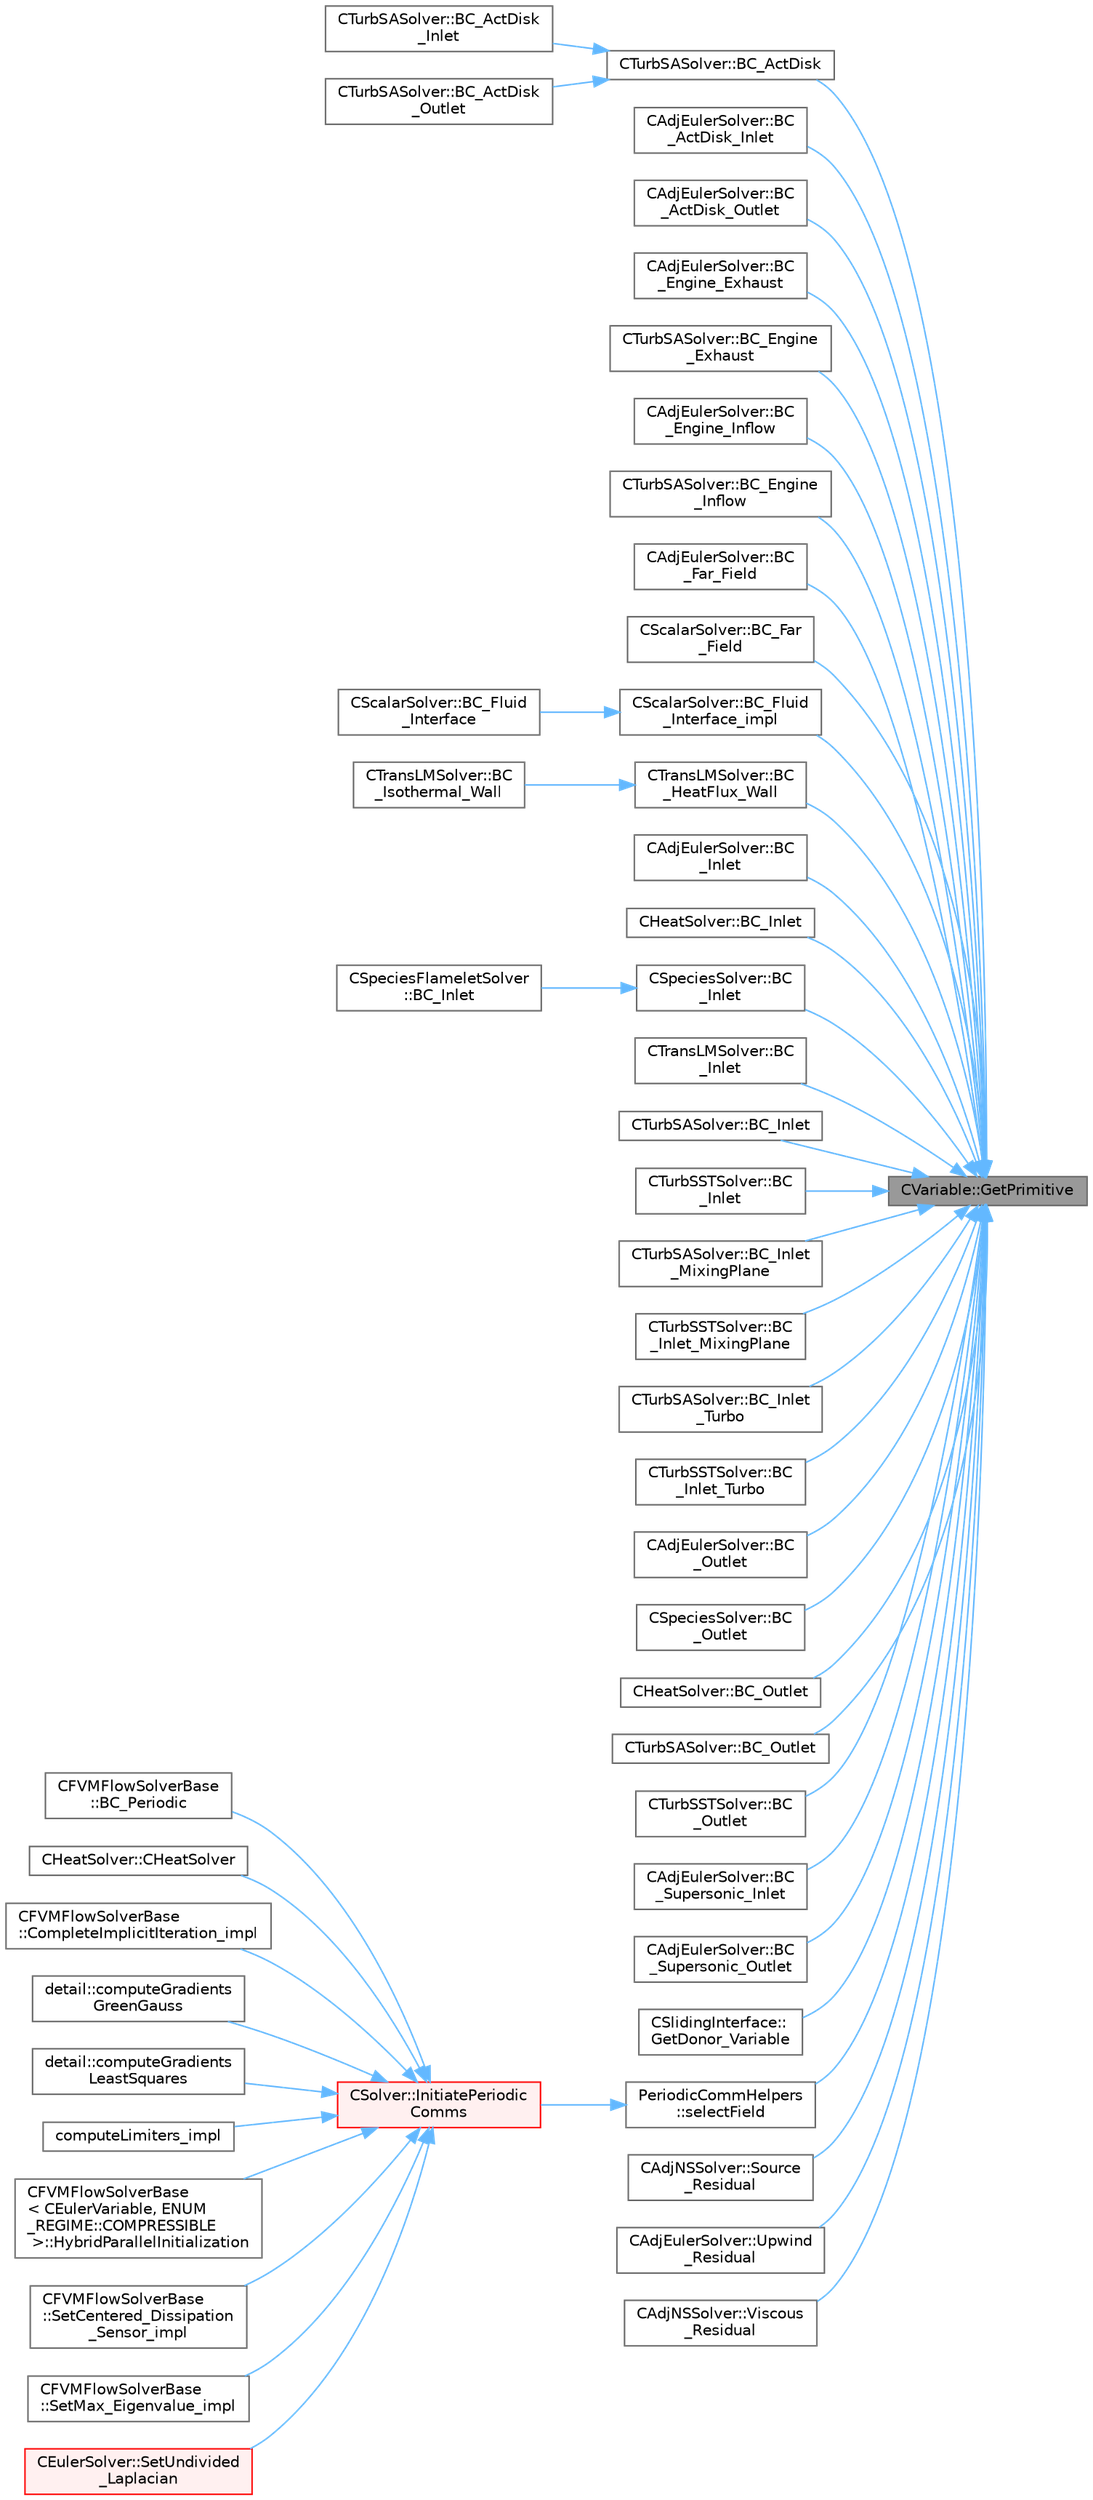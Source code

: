 digraph "CVariable::GetPrimitive"
{
 // LATEX_PDF_SIZE
  bgcolor="transparent";
  edge [fontname=Helvetica,fontsize=10,labelfontname=Helvetica,labelfontsize=10];
  node [fontname=Helvetica,fontsize=10,shape=box,height=0.2,width=0.4];
  rankdir="RL";
  Node1 [id="Node000001",label="CVariable::GetPrimitive",height=0.2,width=0.4,color="gray40", fillcolor="grey60", style="filled", fontcolor="black",tooltip="Get the primitive variables for all points."];
  Node1 -> Node2 [id="edge1_Node000001_Node000002",dir="back",color="steelblue1",style="solid",tooltip=" "];
  Node2 [id="Node000002",label="CTurbSASolver::BC_ActDisk",height=0.2,width=0.4,color="grey40", fillcolor="white", style="filled",URL="$classCTurbSASolver.html#a66e84b3d8a0891d1222b6f1ed870733f",tooltip="Impose an actuator disk inlet boundary condition."];
  Node2 -> Node3 [id="edge2_Node000002_Node000003",dir="back",color="steelblue1",style="solid",tooltip=" "];
  Node3 [id="Node000003",label="CTurbSASolver::BC_ActDisk\l_Inlet",height=0.2,width=0.4,color="grey40", fillcolor="white", style="filled",URL="$classCTurbSASolver.html#a12d9bc56fae59b3a01e704213f7bbb47",tooltip="Impose an actuator disk inlet boundary condition."];
  Node2 -> Node4 [id="edge3_Node000002_Node000004",dir="back",color="steelblue1",style="solid",tooltip=" "];
  Node4 [id="Node000004",label="CTurbSASolver::BC_ActDisk\l_Outlet",height=0.2,width=0.4,color="grey40", fillcolor="white", style="filled",URL="$classCTurbSASolver.html#a3e945b3079f74cb75291507298bad1ad",tooltip="Impose an actuator disk outlet boundary condition."];
  Node1 -> Node5 [id="edge4_Node000001_Node000005",dir="back",color="steelblue1",style="solid",tooltip=" "];
  Node5 [id="Node000005",label="CAdjEulerSolver::BC\l_ActDisk_Inlet",height=0.2,width=0.4,color="grey40", fillcolor="white", style="filled",URL="$classCAdjEulerSolver.html#a67518d5cacd92978c0abacd480143b90",tooltip="Impose an actuator disk inlet boundary condition."];
  Node1 -> Node6 [id="edge5_Node000001_Node000006",dir="back",color="steelblue1",style="solid",tooltip=" "];
  Node6 [id="Node000006",label="CAdjEulerSolver::BC\l_ActDisk_Outlet",height=0.2,width=0.4,color="grey40", fillcolor="white", style="filled",URL="$classCAdjEulerSolver.html#aa60ca4eb0d68293819c21c9d8f9a0fcc",tooltip="Impose an actuator disk outlet boundary condition."];
  Node1 -> Node7 [id="edge6_Node000001_Node000007",dir="back",color="steelblue1",style="solid",tooltip=" "];
  Node7 [id="Node000007",label="CAdjEulerSolver::BC\l_Engine_Exhaust",height=0.2,width=0.4,color="grey40", fillcolor="white", style="filled",URL="$classCAdjEulerSolver.html#a460a66ee6af3bc4070ceebfafbfe5d27",tooltip="Impose the engine exhaust boundary condition."];
  Node1 -> Node8 [id="edge7_Node000001_Node000008",dir="back",color="steelblue1",style="solid",tooltip=" "];
  Node8 [id="Node000008",label="CTurbSASolver::BC_Engine\l_Exhaust",height=0.2,width=0.4,color="grey40", fillcolor="white", style="filled",URL="$classCTurbSASolver.html#a65653a4cddb1a2dd9cdb6e88e3cde711",tooltip="Impose the engine exhaust boundary condition."];
  Node1 -> Node9 [id="edge8_Node000001_Node000009",dir="back",color="steelblue1",style="solid",tooltip=" "];
  Node9 [id="Node000009",label="CAdjEulerSolver::BC\l_Engine_Inflow",height=0.2,width=0.4,color="grey40", fillcolor="white", style="filled",URL="$classCAdjEulerSolver.html#a0fdcf2e46487f71abadd4da1eaf80353",tooltip="Impose the engine inflow adjoint boundary condition."];
  Node1 -> Node10 [id="edge9_Node000001_Node000010",dir="back",color="steelblue1",style="solid",tooltip=" "];
  Node10 [id="Node000010",label="CTurbSASolver::BC_Engine\l_Inflow",height=0.2,width=0.4,color="grey40", fillcolor="white", style="filled",URL="$classCTurbSASolver.html#a50f476d77849977be97da5c07f28e4ce",tooltip="Impose the engine inflow boundary condition."];
  Node1 -> Node11 [id="edge10_Node000001_Node000011",dir="back",color="steelblue1",style="solid",tooltip=" "];
  Node11 [id="Node000011",label="CAdjEulerSolver::BC\l_Far_Field",height=0.2,width=0.4,color="grey40", fillcolor="white", style="filled",URL="$classCAdjEulerSolver.html#ad145d66ed2938ef1b6a187d3133ee101",tooltip="Impose the boundary condition to the far field using characteristics."];
  Node1 -> Node12 [id="edge11_Node000001_Node000012",dir="back",color="steelblue1",style="solid",tooltip=" "];
  Node12 [id="Node000012",label="CScalarSolver::BC_Far\l_Field",height=0.2,width=0.4,color="grey40", fillcolor="white", style="filled",URL="$classCScalarSolver.html#abb80fb42d9d6a87c8f9445354ce0c113",tooltip="Impose the Far Field boundary condition."];
  Node1 -> Node13 [id="edge12_Node000001_Node000013",dir="back",color="steelblue1",style="solid",tooltip=" "];
  Node13 [id="Node000013",label="CScalarSolver::BC_Fluid\l_Interface_impl",height=0.2,width=0.4,color="grey40", fillcolor="white", style="filled",URL="$classCScalarSolver.html#a72b57a00685a9745cd20e1ee5294c31d",tooltip="Generic implementation of the fluid interface boundary condition for scalar solvers."];
  Node13 -> Node14 [id="edge13_Node000013_Node000014",dir="back",color="steelblue1",style="solid",tooltip=" "];
  Node14 [id="Node000014",label="CScalarSolver::BC_Fluid\l_Interface",height=0.2,width=0.4,color="grey40", fillcolor="white", style="filled",URL="$classCScalarSolver.html#abe7852011de7a0d20b0b330729e0de50",tooltip="Impose the fluid interface boundary condition using transfer data."];
  Node1 -> Node15 [id="edge14_Node000001_Node000015",dir="back",color="steelblue1",style="solid",tooltip=" "];
  Node15 [id="Node000015",label="CTransLMSolver::BC\l_HeatFlux_Wall",height=0.2,width=0.4,color="grey40", fillcolor="white", style="filled",URL="$classCTransLMSolver.html#ab8e961142ba62fee8984fdbbf5a77511",tooltip="Impose the Langtry Menter transition wall boundary condition."];
  Node15 -> Node16 [id="edge15_Node000015_Node000016",dir="back",color="steelblue1",style="solid",tooltip=" "];
  Node16 [id="Node000016",label="CTransLMSolver::BC\l_Isothermal_Wall",height=0.2,width=0.4,color="grey40", fillcolor="white", style="filled",URL="$classCTransLMSolver.html#ad31cfcf5d086742d59567c9e7328d6eb",tooltip="Impose the Navier-Stokes wall boundary condition."];
  Node1 -> Node17 [id="edge16_Node000001_Node000017",dir="back",color="steelblue1",style="solid",tooltip=" "];
  Node17 [id="Node000017",label="CAdjEulerSolver::BC\l_Inlet",height=0.2,width=0.4,color="grey40", fillcolor="white", style="filled",URL="$classCAdjEulerSolver.html#ae32700e955c44bc12de7a818d8e412bf",tooltip="Impose the inlet boundary condition."];
  Node1 -> Node18 [id="edge17_Node000001_Node000018",dir="back",color="steelblue1",style="solid",tooltip=" "];
  Node18 [id="Node000018",label="CHeatSolver::BC_Inlet",height=0.2,width=0.4,color="grey40", fillcolor="white", style="filled",URL="$classCHeatSolver.html#a425001a48ff8e440183ac9d74ed5e15c",tooltip="Impose the inlet boundary condition."];
  Node1 -> Node19 [id="edge18_Node000001_Node000019",dir="back",color="steelblue1",style="solid",tooltip=" "];
  Node19 [id="Node000019",label="CSpeciesSolver::BC\l_Inlet",height=0.2,width=0.4,color="grey40", fillcolor="white", style="filled",URL="$classCSpeciesSolver.html#aca27a19a7953503e2ff2ec8e06c838ee",tooltip="Impose the inlet boundary condition."];
  Node19 -> Node20 [id="edge19_Node000019_Node000020",dir="back",color="steelblue1",style="solid",tooltip=" "];
  Node20 [id="Node000020",label="CSpeciesFlameletSolver\l::BC_Inlet",height=0.2,width=0.4,color="grey40", fillcolor="white", style="filled",URL="$classCSpeciesFlameletSolver.html#a5224ee97bd1664cd1768bdc1d9fd375c",tooltip="Impose the inlet boundary condition."];
  Node1 -> Node21 [id="edge20_Node000001_Node000021",dir="back",color="steelblue1",style="solid",tooltip=" "];
  Node21 [id="Node000021",label="CTransLMSolver::BC\l_Inlet",height=0.2,width=0.4,color="grey40", fillcolor="white", style="filled",URL="$classCTransLMSolver.html#aa9520c6f182baccdf24607b7c4549679",tooltip="Impose the inlet boundary condition."];
  Node1 -> Node22 [id="edge21_Node000001_Node000022",dir="back",color="steelblue1",style="solid",tooltip=" "];
  Node22 [id="Node000022",label="CTurbSASolver::BC_Inlet",height=0.2,width=0.4,color="grey40", fillcolor="white", style="filled",URL="$classCTurbSASolver.html#ab630c3c3f90b092d0b79fe9d91165c33",tooltip="Impose the inlet boundary condition."];
  Node1 -> Node23 [id="edge22_Node000001_Node000023",dir="back",color="steelblue1",style="solid",tooltip=" "];
  Node23 [id="Node000023",label="CTurbSSTSolver::BC\l_Inlet",height=0.2,width=0.4,color="grey40", fillcolor="white", style="filled",URL="$classCTurbSSTSolver.html#ad82e31e58c6d95db62377666c3554d3d",tooltip="Impose the inlet boundary condition."];
  Node1 -> Node24 [id="edge23_Node000001_Node000024",dir="back",color="steelblue1",style="solid",tooltip=" "];
  Node24 [id="Node000024",label="CTurbSASolver::BC_Inlet\l_MixingPlane",height=0.2,width=0.4,color="grey40", fillcolor="white", style="filled",URL="$classCTurbSASolver.html#a01e392cd5dd660196e86d7dec01d1acd",tooltip="Impose the inlet boundary condition."];
  Node1 -> Node25 [id="edge24_Node000001_Node000025",dir="back",color="steelblue1",style="solid",tooltip=" "];
  Node25 [id="Node000025",label="CTurbSSTSolver::BC\l_Inlet_MixingPlane",height=0.2,width=0.4,color="grey40", fillcolor="white", style="filled",URL="$classCTurbSSTSolver.html#a9d4b339f4ee99d06b604bf17a24e8fe8",tooltip="Impose the inlet boundary condition."];
  Node1 -> Node26 [id="edge25_Node000001_Node000026",dir="back",color="steelblue1",style="solid",tooltip=" "];
  Node26 [id="Node000026",label="CTurbSASolver::BC_Inlet\l_Turbo",height=0.2,width=0.4,color="grey40", fillcolor="white", style="filled",URL="$classCTurbSASolver.html#a9cdd12aa912c00c12dbb80cc21c7977a",tooltip="Impose the inlet boundary condition."];
  Node1 -> Node27 [id="edge26_Node000001_Node000027",dir="back",color="steelblue1",style="solid",tooltip=" "];
  Node27 [id="Node000027",label="CTurbSSTSolver::BC\l_Inlet_Turbo",height=0.2,width=0.4,color="grey40", fillcolor="white", style="filled",URL="$classCTurbSSTSolver.html#a054ade13cc21d3d718c8fa2f2d514112",tooltip="Impose the inlet boundary condition."];
  Node1 -> Node28 [id="edge27_Node000001_Node000028",dir="back",color="steelblue1",style="solid",tooltip=" "];
  Node28 [id="Node000028",label="CAdjEulerSolver::BC\l_Outlet",height=0.2,width=0.4,color="grey40", fillcolor="white", style="filled",URL="$classCAdjEulerSolver.html#a606732a2540893587de80506c5d0ac70",tooltip="Impose the outlet boundary condition."];
  Node1 -> Node29 [id="edge28_Node000001_Node000029",dir="back",color="steelblue1",style="solid",tooltip=" "];
  Node29 [id="Node000029",label="CSpeciesSolver::BC\l_Outlet",height=0.2,width=0.4,color="grey40", fillcolor="white", style="filled",URL="$classCSpeciesSolver.html#a548512ab2846aa9efea881ad958db6c0",tooltip="Impose the outlet boundary condition."];
  Node1 -> Node30 [id="edge29_Node000001_Node000030",dir="back",color="steelblue1",style="solid",tooltip=" "];
  Node30 [id="Node000030",label="CHeatSolver::BC_Outlet",height=0.2,width=0.4,color="grey40", fillcolor="white", style="filled",URL="$classCHeatSolver.html#abc1e47b78958eee285963f0d9a972595",tooltip="Impose the outlet boundary condition."];
  Node1 -> Node31 [id="edge30_Node000001_Node000031",dir="back",color="steelblue1",style="solid",tooltip=" "];
  Node31 [id="Node000031",label="CTurbSASolver::BC_Outlet",height=0.2,width=0.4,color="grey40", fillcolor="white", style="filled",URL="$classCTurbSASolver.html#a185abcbd50986de9d082280228f343de",tooltip="Impose the outlet boundary condition."];
  Node1 -> Node32 [id="edge31_Node000001_Node000032",dir="back",color="steelblue1",style="solid",tooltip=" "];
  Node32 [id="Node000032",label="CTurbSSTSolver::BC\l_Outlet",height=0.2,width=0.4,color="grey40", fillcolor="white", style="filled",URL="$classCTurbSSTSolver.html#a54cdb1d97d7a039ace8ddc82abacb923",tooltip="Impose the outlet boundary condition."];
  Node1 -> Node33 [id="edge32_Node000001_Node000033",dir="back",color="steelblue1",style="solid",tooltip=" "];
  Node33 [id="Node000033",label="CAdjEulerSolver::BC\l_Supersonic_Inlet",height=0.2,width=0.4,color="grey40", fillcolor="white", style="filled",URL="$classCAdjEulerSolver.html#a387bb98473abfa504de673a89f39cd70",tooltip="Impose the supersonic inlet boundary condition."];
  Node1 -> Node34 [id="edge33_Node000001_Node000034",dir="back",color="steelblue1",style="solid",tooltip=" "];
  Node34 [id="Node000034",label="CAdjEulerSolver::BC\l_Supersonic_Outlet",height=0.2,width=0.4,color="grey40", fillcolor="white", style="filled",URL="$classCAdjEulerSolver.html#a2d9d0f85686f7c45ab8ddb89161cc376",tooltip="Impose the supersonic outlet boundary condition."];
  Node1 -> Node35 [id="edge34_Node000001_Node000035",dir="back",color="steelblue1",style="solid",tooltip=" "];
  Node35 [id="Node000035",label="CSlidingInterface::\lGetDonor_Variable",height=0.2,width=0.4,color="grey40", fillcolor="white", style="filled",URL="$classCSlidingInterface.html#a88a011742e1e658b90a566307e42ec1f",tooltip="Retrieve the variable that will be sent from donor mesh to target mesh."];
  Node1 -> Node36 [id="edge35_Node000001_Node000036",dir="back",color="steelblue1",style="solid",tooltip=" "];
  Node36 [id="Node000036",label="PeriodicCommHelpers\l::selectField",height=0.2,width=0.4,color="grey40", fillcolor="white", style="filled",URL="$namespacePeriodicCommHelpers.html#a759e604990e9151e0aec45361a76ede5",tooltip=" "];
  Node36 -> Node37 [id="edge36_Node000036_Node000037",dir="back",color="steelblue1",style="solid",tooltip=" "];
  Node37 [id="Node000037",label="CSolver::InitiatePeriodic\lComms",height=0.2,width=0.4,color="red", fillcolor="#FFF0F0", style="filled",URL="$classCSolver.html#a1a6e3eee698f471925178d422a0c3724",tooltip="Routine to load a solver quantity into the data structures for MPI periodic communication and to laun..."];
  Node37 -> Node38 [id="edge37_Node000037_Node000038",dir="back",color="steelblue1",style="solid",tooltip=" "];
  Node38 [id="Node000038",label="CFVMFlowSolverBase\l::BC_Periodic",height=0.2,width=0.4,color="grey40", fillcolor="white", style="filled",URL="$classCFVMFlowSolverBase.html#a24ebe4d462bbef07ec992c8c4d3e3aa3",tooltip="Impose a periodic boundary condition by summing contributions from the complete control volume."];
  Node37 -> Node39 [id="edge38_Node000037_Node000039",dir="back",color="steelblue1",style="solid",tooltip=" "];
  Node39 [id="Node000039",label="CHeatSolver::CHeatSolver",height=0.2,width=0.4,color="grey40", fillcolor="white", style="filled",URL="$classCHeatSolver.html#a89c9ece2b98a950e53f4ee9482968186",tooltip="Constructor of the class."];
  Node37 -> Node40 [id="edge39_Node000037_Node000040",dir="back",color="steelblue1",style="solid",tooltip=" "];
  Node40 [id="Node000040",label="CFVMFlowSolverBase\l::CompleteImplicitIteration_impl",height=0.2,width=0.4,color="grey40", fillcolor="white", style="filled",URL="$classCFVMFlowSolverBase.html#a3eb0fbabf1ce42ccc0fe626473800e09",tooltip="Generic implementation to complete an implicit iteration, i.e. update the solution."];
  Node37 -> Node41 [id="edge40_Node000037_Node000041",dir="back",color="steelblue1",style="solid",tooltip=" "];
  Node41 [id="Node000041",label="detail::computeGradients\lGreenGauss",height=0.2,width=0.4,color="grey40", fillcolor="white", style="filled",URL="$group__FvmAlgos.html#ga031dfb21c1777c986ae93d716ec4568b",tooltip="Compute the gradient of a field using the Green-Gauss theorem."];
  Node37 -> Node42 [id="edge41_Node000037_Node000042",dir="back",color="steelblue1",style="solid",tooltip=" "];
  Node42 [id="Node000042",label="detail::computeGradients\lLeastSquares",height=0.2,width=0.4,color="grey40", fillcolor="white", style="filled",URL="$group__FvmAlgos.html#ga186a32bf8b211a50432fe55a6a608c21",tooltip="Compute the gradient of a field using inverse-distance-weighted or unweighted Least-Squares approxima..."];
  Node37 -> Node43 [id="edge42_Node000037_Node000043",dir="back",color="steelblue1",style="solid",tooltip=" "];
  Node43 [id="Node000043",label="computeLimiters_impl",height=0.2,width=0.4,color="grey40", fillcolor="white", style="filled",URL="$group__FvmAlgos.html#ga4639562695f9dc19f098e6d00fcacde1",tooltip="Generic limiter computation for methods based on one limiter value per point (as opposed to one per e..."];
  Node37 -> Node44 [id="edge43_Node000037_Node000044",dir="back",color="steelblue1",style="solid",tooltip=" "];
  Node44 [id="Node000044",label="CFVMFlowSolverBase\l\< CEulerVariable, ENUM\l_REGIME::COMPRESSIBLE\l \>::HybridParallelInitialization",height=0.2,width=0.4,color="grey40", fillcolor="white", style="filled",URL="$classCFVMFlowSolverBase.html#add3f32c09f3bb0032ed4cc4144ec8b10",tooltip="Initialize thread parallel variables."];
  Node37 -> Node45 [id="edge44_Node000037_Node000045",dir="back",color="steelblue1",style="solid",tooltip=" "];
  Node45 [id="Node000045",label="CFVMFlowSolverBase\l::SetCentered_Dissipation\l_Sensor_impl",height=0.2,width=0.4,color="grey40", fillcolor="white", style="filled",URL="$classCFVMFlowSolverBase.html#afb9ed896e3882658d23042a5ee15c9d2",tooltip="Compute the dissipation sensor for centered schemes."];
  Node37 -> Node46 [id="edge45_Node000037_Node000046",dir="back",color="steelblue1",style="solid",tooltip=" "];
  Node46 [id="Node000046",label="CFVMFlowSolverBase\l::SetMax_Eigenvalue_impl",height=0.2,width=0.4,color="grey40", fillcolor="white", style="filled",URL="$classCFVMFlowSolverBase.html#adc3a96a8ca25902058864c18b533192d",tooltip="Compute the max eigenvalue, gemeric implementation."];
  Node37 -> Node47 [id="edge46_Node000037_Node000047",dir="back",color="steelblue1",style="solid",tooltip=" "];
  Node47 [id="Node000047",label="CEulerSolver::SetUndivided\l_Laplacian",height=0.2,width=0.4,color="red", fillcolor="#FFF0F0", style="filled",URL="$classCEulerSolver.html#a82314e58faf4d98a5f3733f43d64de92",tooltip="Compute the undivided laplacian for the solution."];
  Node1 -> Node57 [id="edge47_Node000001_Node000057",dir="back",color="steelblue1",style="solid",tooltip=" "];
  Node57 [id="Node000057",label="CAdjNSSolver::Source\l_Residual",height=0.2,width=0.4,color="grey40", fillcolor="white", style="filled",URL="$classCAdjNSSolver.html#a3f7289e94076471c23e53da293b69645",tooltip="Source term computation."];
  Node1 -> Node58 [id="edge48_Node000001_Node000058",dir="back",color="steelblue1",style="solid",tooltip=" "];
  Node58 [id="Node000058",label="CAdjEulerSolver::Upwind\l_Residual",height=0.2,width=0.4,color="grey40", fillcolor="white", style="filled",URL="$classCAdjEulerSolver.html#a27f05ad7c19b238efda73a2866c4b9b7",tooltip="Compute the spatial integration using a upwind scheme."];
  Node1 -> Node59 [id="edge49_Node000001_Node000059",dir="back",color="steelblue1",style="solid",tooltip=" "];
  Node59 [id="Node000059",label="CAdjNSSolver::Viscous\l_Residual",height=0.2,width=0.4,color="grey40", fillcolor="white", style="filled",URL="$classCAdjNSSolver.html#a87064a324dd57b715155f405fc0804fc",tooltip="Compute the viscous residuals for the adjoint equation."];
}
